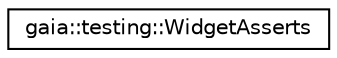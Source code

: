 digraph G
{
  edge [fontname="Helvetica",fontsize="10",labelfontname="Helvetica",labelfontsize="10"];
  node [fontname="Helvetica",fontsize="10",shape=record];
  rankdir=LR;
  Node1 [label="gaia::testing::WidgetAsserts",height=0.2,width=0.4,color="black", fillcolor="white", style="filled",URL="$d7/dcd/classgaia_1_1testing_1_1_widget_asserts.html",tooltip="Some useful assertions about widgets."];
}
